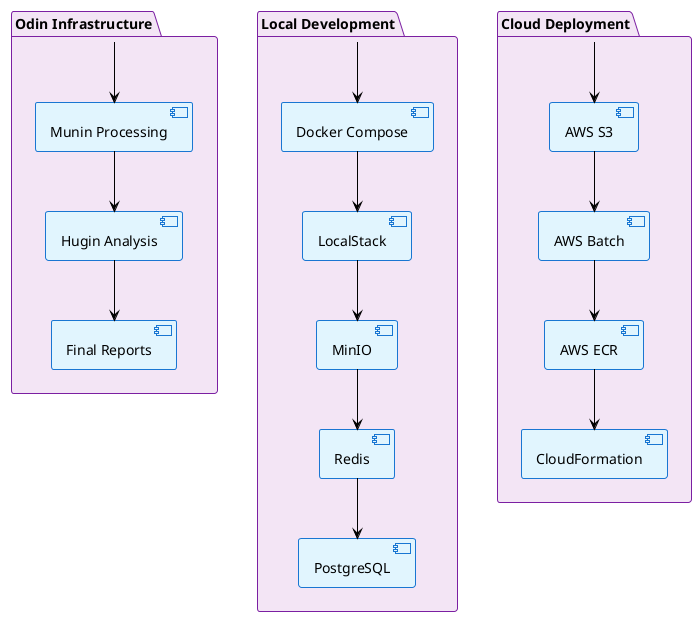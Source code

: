 @startuml System Integration
!theme plain
skinparam backgroundColor #FFFFFF
skinparam component {
    BackgroundColor #E1F5FE
    BorderColor #1976D2
    FontColor #000000
}
skinparam package {
    BackgroundColor #F3E5F5
    BorderColor #7B1FA2
    FontColor #000000
}

package "Odin Infrastructure" {
    [Odin Infrastructure] --> [Munin Processing]
    [Munin Processing] --> [Hugin Analysis]
    [Hugin Analysis] --> [Final Reports]
}

package "Local Development" {
    [Local Development] --> [Docker Compose]
    [Docker Compose] --> [LocalStack]
    [LocalStack] --> [MinIO]
    [MinIO] --> [Redis]
    [Redis] --> [PostgreSQL]
}

package "Cloud Deployment" {
    [Cloud Deployment] --> [AWS S3]
    [AWS S3] --> [AWS Batch]
    [AWS Batch] --> [AWS ECR]
    [AWS ECR] --> [CloudFormation]
}
@enduml
